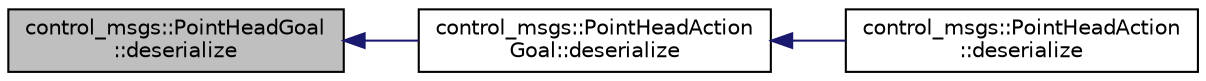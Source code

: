 digraph "control_msgs::PointHeadGoal::deserialize"
{
  edge [fontname="Helvetica",fontsize="10",labelfontname="Helvetica",labelfontsize="10"];
  node [fontname="Helvetica",fontsize="10",shape=record];
  rankdir="LR";
  Node1 [label="control_msgs::PointHeadGoal\l::deserialize",height=0.2,width=0.4,color="black", fillcolor="grey75", style="filled" fontcolor="black"];
  Node1 -> Node2 [dir="back",color="midnightblue",fontsize="10",style="solid",fontname="Helvetica"];
  Node2 [label="control_msgs::PointHeadAction\lGoal::deserialize",height=0.2,width=0.4,color="black", fillcolor="white", style="filled",URL="$classcontrol__msgs_1_1_point_head_action_goal.html#a2e4e51cc05ffcfc6f1c256f9592b0c40"];
  Node2 -> Node3 [dir="back",color="midnightblue",fontsize="10",style="solid",fontname="Helvetica"];
  Node3 [label="control_msgs::PointHeadAction\l::deserialize",height=0.2,width=0.4,color="black", fillcolor="white", style="filled",URL="$classcontrol__msgs_1_1_point_head_action.html#ae12a0af043ac770ccc32bf32ad5e9182"];
}
